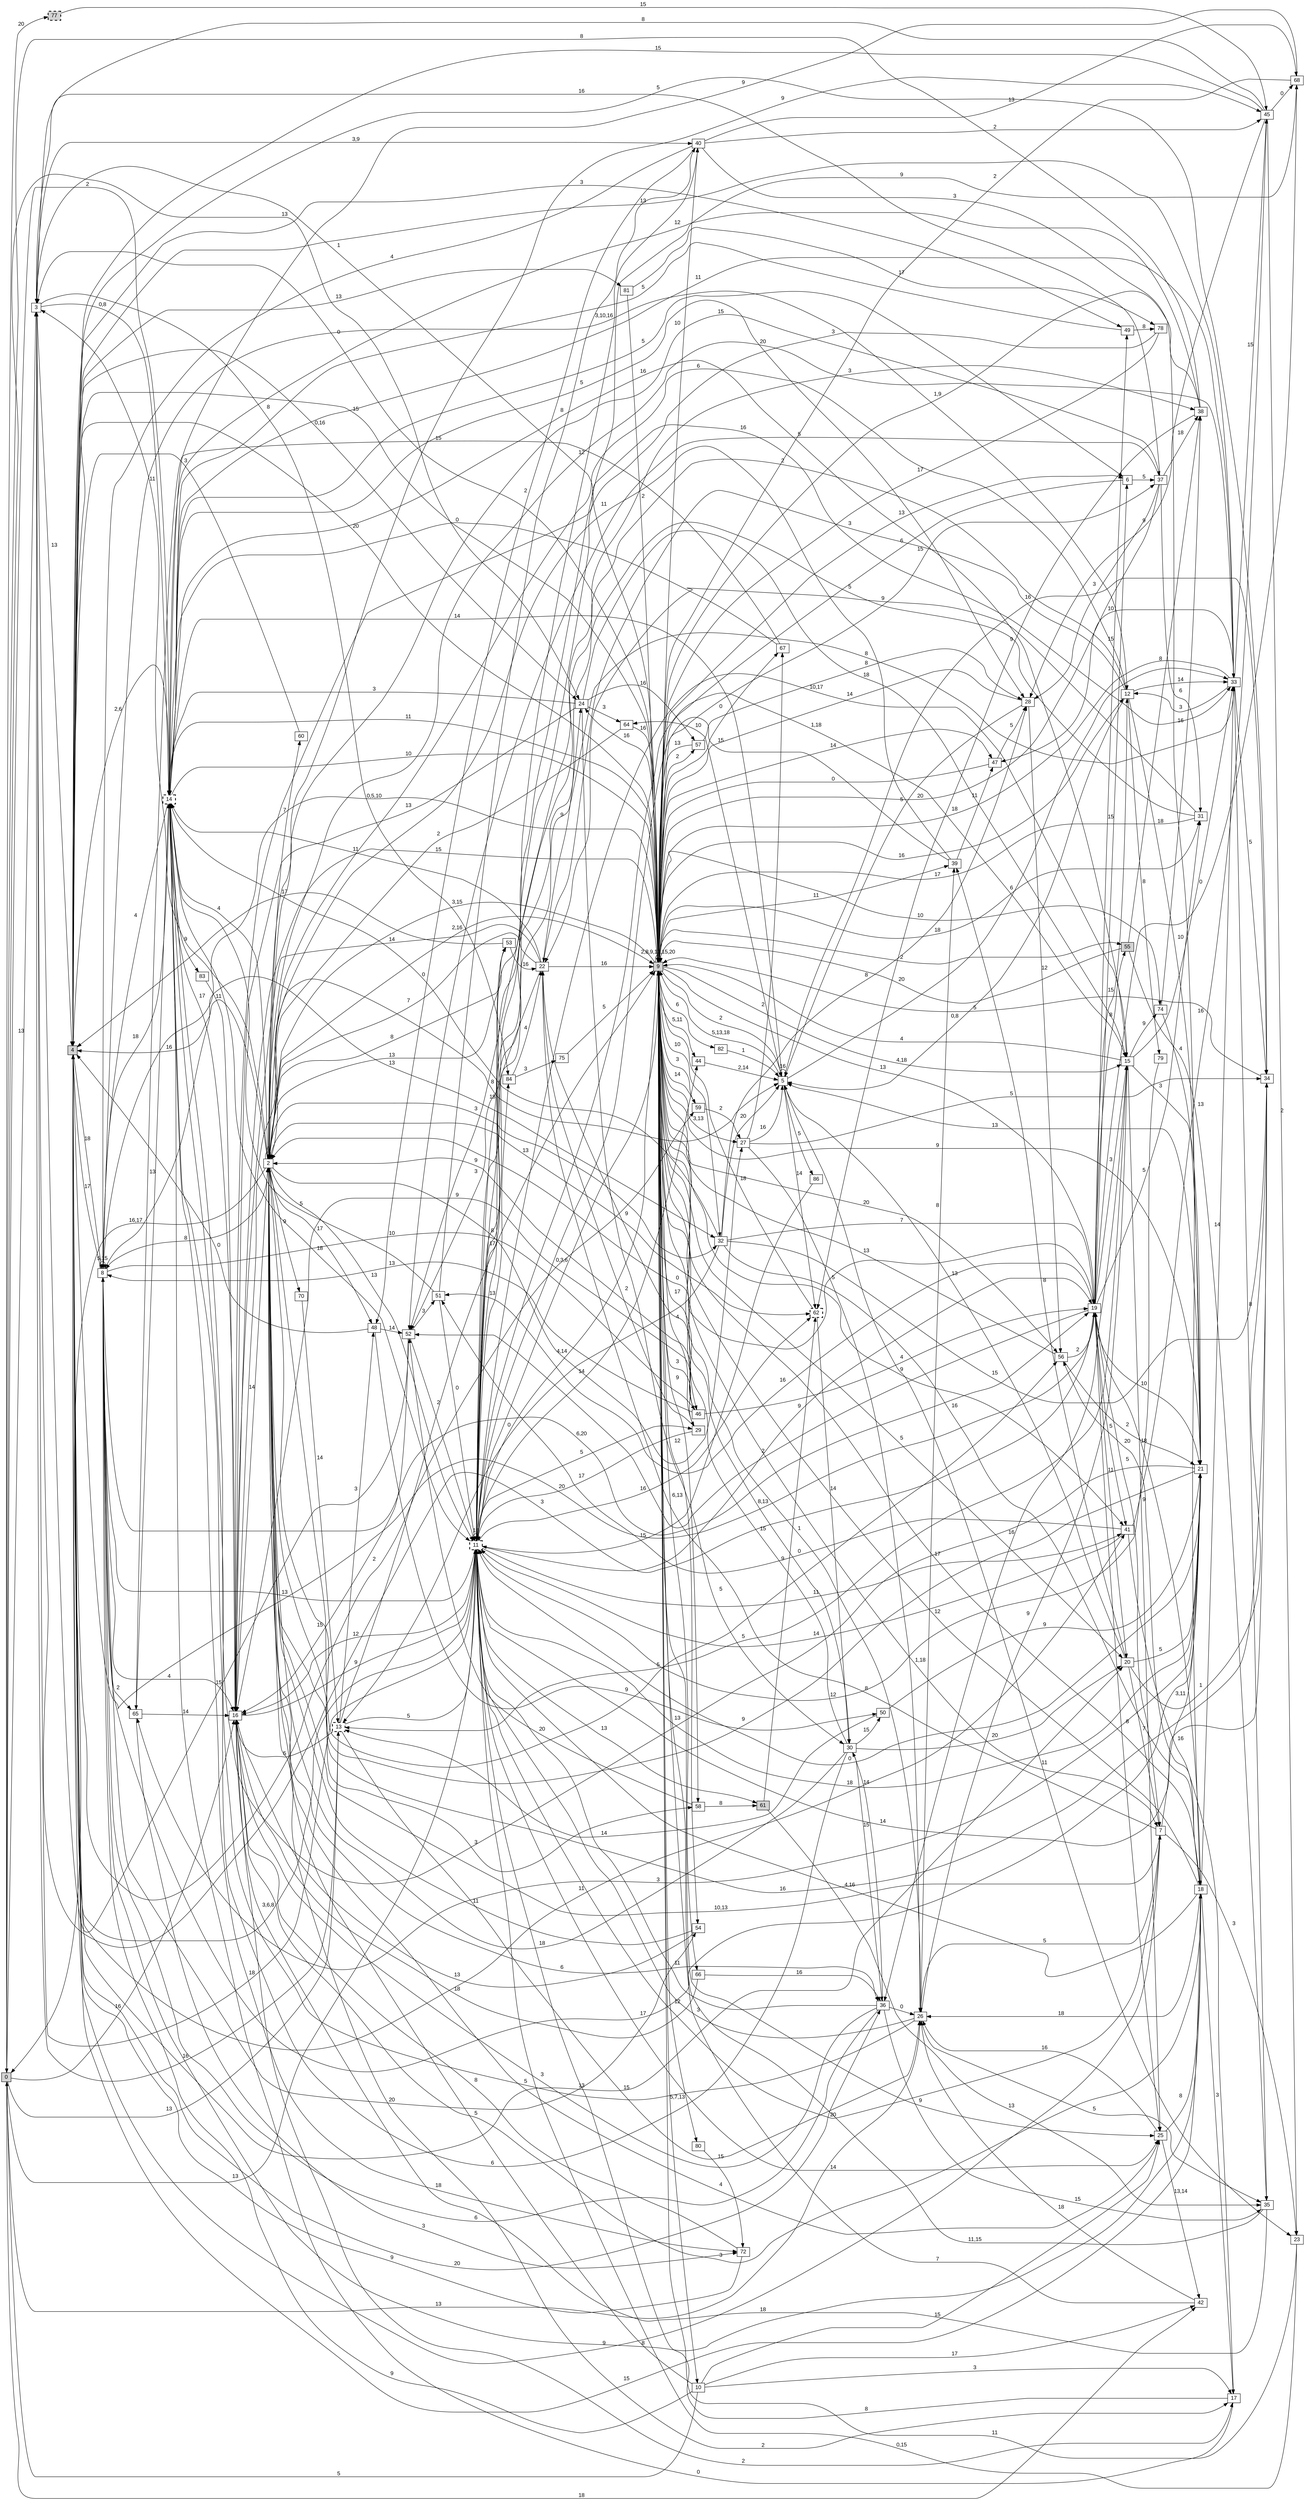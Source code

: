 digraph "NDFA" {
  rankdir=LR
  node [shape=box width=0.1 height=0.1 fontname=Arial]
  edge [fontname=Arial]
/* Estados */
 s0 [label="0" style="filled"] /* I:1 F:0 D:0 */
 s2 [label="2" ] /* I:0 F:0 D:0 */
 s3 [label="3" ] /* I:0 F:0 D:0 */
 s4 [label="4" style="filled"] /* I:1 F:0 D:0 */
 s5 [label="5" ] /* I:0 F:0 D:0 */
 s6 [label="6" ] /* I:0 F:0 D:0 */
 s7 [label="7" ] /* I:0 F:0 D:0 */
 s8 [label="8" ] /* I:0 F:0 D:0 */
 s9 [label="9" style="filled"] /* I:1 F:0 D:0 */
 s10 [label="10" ] /* I:0 F:0 D:0 */
 s11 [label="11" style="bold,dashed"] /* I:0 F:1 D:0 */
 s12 [label="12" ] /* I:0 F:0 D:0 */
 s13 [label="13" style="bold,dashed"] /* I:0 F:1 D:0 */
 s14 [label="14" style="bold,dashed"] /* I:0 F:1 D:0 */
 s15 [label="15" ] /* I:0 F:0 D:0 */
 s16 [label="16" ] /* I:0 F:0 D:0 */
 s17 [label="17" ] /* I:0 F:0 D:0 */
 s18 [label="18" ] /* I:0 F:0 D:0 */
 s19 [label="19" ] /* I:0 F:0 D:0 */
 s20 [label="20" ] /* I:0 F:0 D:0 */
 s21 [label="21" ] /* I:0 F:0 D:0 */
 s22 [label="22" ] /* I:0 F:0 D:0 */
 s23 [label="23" ] /* I:0 F:0 D:0 */
 s24 [label="24" ] /* I:0 F:0 D:0 */
 s25 [label="25" ] /* I:0 F:0 D:0 */
 s26 [label="26" ] /* I:0 F:0 D:0 */
 s27 [label="27" ] /* I:0 F:0 D:0 */
 s28 [label="28" ] /* I:0 F:0 D:0 */
 s29 [label="29" ] /* I:0 F:0 D:0 */
 s30 [label="30" ] /* I:0 F:0 D:0 */
 s31 [label="31" ] /* I:0 F:0 D:0 */
 s32 [label="32" ] /* I:0 F:0 D:0 */
 s33 [label="33" ] /* I:0 F:0 D:0 */
 s34 [label="34" ] /* I:0 F:0 D:0 */
 s35 [label="35" ] /* I:0 F:0 D:0 */
 s36 [label="36" ] /* I:0 F:0 D:0 */
 s37 [label="37" ] /* I:0 F:0 D:0 */
 s38 [label="38" ] /* I:0 F:0 D:0 */
 s39 [label="39" ] /* I:0 F:0 D:0 */
 s40 [label="40" ] /* I:0 F:0 D:0 */
 s41 [label="41" ] /* I:0 F:0 D:0 */
 s42 [label="42" ] /* I:0 F:0 D:0 */
 s44 [label="44" ] /* I:0 F:0 D:0 */
 s45 [label="45" ] /* I:0 F:0 D:0 */
 s46 [label="46" ] /* I:0 F:0 D:0 */
 s47 [label="47" ] /* I:0 F:0 D:0 */
 s48 [label="48" ] /* I:0 F:0 D:0 */
 s49 [label="49" ] /* I:0 F:0 D:0 */
 s50 [label="50" ] /* I:0 F:0 D:0 */
 s51 [label="51" ] /* I:0 F:0 D:0 */
 s52 [label="52" ] /* I:0 F:0 D:0 */
 s53 [label="53" ] /* I:0 F:0 D:0 */
 s54 [label="54" ] /* I:0 F:0 D:0 */
 s55 [label="55" style="filled"] /* I:1 F:0 D:0 */
 s56 [label="56" ] /* I:0 F:0 D:0 */
 s57 [label="57" ] /* I:0 F:0 D:0 */
 s58 [label="58" ] /* I:0 F:0 D:0 */
 s59 [label="59" ] /* I:0 F:0 D:0 */
 s60 [label="60" ] /* I:0 F:0 D:0 */
 s61 [label="61" style="filled"] /* I:1 F:0 D:0 */
 s62 [label="62" style="bold,dashed"] /* I:0 F:1 D:0 */
 s64 [label="64" ] /* I:0 F:0 D:0 */
 s65 [label="65" ] /* I:0 F:0 D:0 */
 s66 [label="66" ] /* I:0 F:0 D:0 */
 s67 [label="67" ] /* I:0 F:0 D:0 */
 s68 [label="68" ] /* I:0 F:0 D:0 */
 s70 [label="70" ] /* I:0 F:0 D:0 */
 s72 [label="72" ] /* I:0 F:0 D:0 */
 s74 [label="74" ] /* I:0 F:0 D:0 */
 s75 [label="75" ] /* I:0 F:0 D:0 */
 s77 [label="77" style="filled,bold,dashed"] /* I:1 F:1 D:0 */
 s78 [label="78" ] /* I:0 F:0 D:0 */
 s79 [label="79" ] /* I:0 F:0 D:0 */
 s80 [label="80" ] /* I:0 F:0 D:0 */
 s81 [label="81" ] /* I:0 F:0 D:0 */
 s82 [label="82" ] /* I:0 F:0 D:0 */
 s83 [label="83" ] /* I:0 F:0 D:0 */
 s84 [label="84" ] /* I:0 F:0 D:0 */
 s86 [label="86" ] /* I:0 F:0 D:0 */
/* Transiciones */
  s0 -> s3 [label="13"]
  s0 -> s11 [label="13"]
  s0 -> s13 [label="13"]
  s0 -> s14 [label="2"]
  s0 -> s16 [label="16"]
  s0 -> s24 [label="13"]
  s0 -> s26 [label="13"]
  s0 -> s42 [label="18"]
  s0 -> s77 [label="20"]
  s2 -> s0 [label="16,17"]
  s2 -> s2 [label="6"]
  s2 -> s3 [label="11"]
  s2 -> s4 [label="16"]
  s2 -> s8 [label="8"]
  s2 -> s9 [label="2,16"]
  s2 -> s11 [label="13"]
  s2 -> s14 [label="4"]
  s2 -> s17 [label="2"]
  s2 -> s27 [label="8"]
  s2 -> s32 [label="3"]
  s2 -> s36 [label="6"]
  s2 -> s37 [label="15"]
  s2 -> s45 [label="9"]
  s2 -> s48 [label="17"]
  s2 -> s53 [label="8"]
  s2 -> s56 [label="5"]
  s2 -> s58 [label="3"]
  s2 -> s60 [label="7"]
  s2 -> s62 [label="13"]
  s2 -> s70 [label="9"]
  s3 -> s4 [label="13"]
  s3 -> s9 [label="1"]
  s3 -> s14 [label="0,8"]
  s3 -> s40 [label="3,9"]
  s3 -> s84 [label="8"]
  s4 -> s8 [label="18"]
  s4 -> s9 [label="15"]
  s4 -> s11 [label="3,6,8"]
  s4 -> s18 [label="15"]
  s4 -> s20 [label="13"]
  s4 -> s24 [label="0,16"]
  s4 -> s33 [label="13"]
  s4 -> s36 [label="20"]
  s4 -> s41 [label="11"]
  s4 -> s49 [label="3"]
  s4 -> s59 [label="2"]
  s4 -> s81 [label="13"]
  s5 -> s5 [label="16"]
  s5 -> s9 [label="5,13,18"]
  s5 -> s14 [label="14"]
  s5 -> s23 [label="11"]
  s5 -> s33 [label="6"]
  s5 -> s34 [label="16"]
  s5 -> s62 [label="14"]
  s5 -> s64 [label="10"]
  s5 -> s86 [label="5"]
  s6 -> s9 [label="6"]
  s6 -> s37 [label="5"]
  s7 -> s2 [label="10,13"]
  s7 -> s4 [label="9"]
  s7 -> s21 [label="3,11"]
  s7 -> s22 [label="8"]
  s7 -> s23 [label="3"]
  s7 -> s26 [label="5"]
  s8 -> s4 [label="17"]
  s8 -> s8 [label="5,15"]
  s8 -> s12 [label="3,10,16"]
  s8 -> s14 [label="18"]
  s8 -> s16 [label="4"]
  s8 -> s18 [label="8"]
  s8 -> s19 [label="6,20"]
  s8 -> s32 [label="13"]
  s8 -> s46 [label="10"]
  s8 -> s54 [label="20"]
  s8 -> s65 [label="2"]
  s9 -> s2 [label="3,15"]
  s9 -> s3 [label="0"]
  s9 -> s4 [label="20"]
  s9 -> s5 [label="2"]
  s9 -> s6 [label="13"]
  s9 -> s7 [label="1,18"]
  s9 -> s8 [label="0,5,10"]
  s9 -> s9 [label="2,8,9,13,15,20"]
  s9 -> s10 [label="5,7,13"]
  s9 -> s11 [label="4,14"]
  s9 -> s12 [label="16"]
  s9 -> s14 [label="11"]
  s9 -> s15 [label="4,18"]
  s9 -> s16 [label="15"]
  s9 -> s18 [label="17"]
  s9 -> s19 [label="13"]
  s9 -> s20 [label="5"]
  s9 -> s24 [label="16"]
  s9 -> s25 [label="9"]
  s9 -> s27 [label="3,13"]
  s9 -> s29 [label="4"]
  s9 -> s30 [label="8,13"]
  s9 -> s31 [label="18"]
  s9 -> s32 [label="10"]
  s9 -> s37 [label="15"]
  s9 -> s39 [label="11"]
  s9 -> s40 [label="10"]
  s9 -> s41 [label="9"]
  s9 -> s44 [label="5,11"]
  s9 -> s46 [label="17"]
  s9 -> s47 [label="14"]
  s9 -> s54 [label="12"]
  s9 -> s55 [label="2"]
  s9 -> s56 [label="20"]
  s9 -> s57 [label="2"]
  s9 -> s58 [label="9"]
  s9 -> s59 [label="14"]
  s9 -> s66 [label="6,13"]
  s9 -> s67 [label="0"]
  s9 -> s74 [label="10"]
  s9 -> s80 [label="12"]
  s9 -> s82 [label="6"]
  s10 -> s0 [label="5"]
  s10 -> s2 [label="5"]
  s10 -> s8 [label="9"]
  s10 -> s17 [label="3"]
  s10 -> s25 [label="15"]
  s10 -> s42 [label="17"]
  s11 -> s3 [label="18"]
  s11 -> s7 [label="20"]
  s11 -> s8 [label="13"]
  s11 -> s9 [label="0,3,6"]
  s11 -> s11 [label="16"]
  s11 -> s15 [label="1,18"]
  s11 -> s16 [label="12"]
  s11 -> s19 [label="9"]
  s11 -> s21 [label="18"]
  s11 -> s25 [label="14"]
  s11 -> s29 [label="5"]
  s11 -> s33 [label="8"]
  s11 -> s38 [label="3"]
  s11 -> s40 [label="12"]
  s11 -> s41 [label="11"]
  s11 -> s44 [label="14"]
  s11 -> s53 [label="18"]
  s11 -> s61 [label="13"]
  s11 -> s62 [label="16"]
  s11 -> s84 [label="13"]
  s12 -> s2 [label="6"]
  s12 -> s5 [label="0,8"]
  s12 -> s21 [label="18"]
  s12 -> s22 [label="3"]
  s12 -> s33 [label="14"]
  s12 -> s52 [label="2"]
  s12 -> s79 [label="8"]
  s13 -> s3 [label="16"]
  s13 -> s9 [label="17"]
  s13 -> s11 [label="5"]
  s13 -> s16 [label="5"]
  s13 -> s26 [label="15"]
  s13 -> s48 [label="3"]
  s14 -> s4 [label="2,6"]
  s14 -> s6 [label="5"]
  s14 -> s8 [label="4"]
  s14 -> s9 [label="10"]
  s14 -> s11 [label="18"]
  s14 -> s15 [label="16"]
  s14 -> s28 [label="5"]
  s14 -> s33 [label="11"]
  s14 -> s72 [label="18"]
  s14 -> s83 [label="9"]
  s15 -> s9 [label="4"]
  s15 -> s11 [label="10,17"]
  s15 -> s13 [label="5"]
  s15 -> s21 [label="3"]
  s15 -> s25 [label="9"]
  s15 -> s33 [label="10"]
  s15 -> s36 [label="16"]
  s15 -> s74 [label="9"]
  s16 -> s2 [label="14"]
  s16 -> s5 [label="8"]
  s16 -> s11 [label="9"]
  s16 -> s14 [label="17"]
  s16 -> s17 [label="2"]
  s16 -> s18 [label="3"]
  s16 -> s33 [label="16"]
  s17 -> s11 [label="8"]
  s17 -> s14 [label="0"]
  s18 -> s9 [label="12"]
  s18 -> s11 [label="4,16"]
  s18 -> s17 [label="3"]
  s18 -> s19 [label="18"]
  s18 -> s26 [label="18"]
  s18 -> s33 [label="14"]
  s18 -> s56 [label="20"]
  s19 -> s2 [label="0"]
  s19 -> s3 [label="3"]
  s19 -> s4 [label="20"]
  s19 -> s6 [label="15"]
  s19 -> s7 [label="5"]
  s19 -> s12 [label="15"]
  s19 -> s15 [label="3"]
  s19 -> s20 [label="11"]
  s19 -> s21 [label="10"]
  s19 -> s25 [label="8"]
  s19 -> s31 [label="5"]
  s19 -> s41 [label="5"]
  s19 -> s49 [label="15"]
  s19 -> s51 [label="16"]
  s19 -> s52 [label="2"]
  s19 -> s55 [label="8"]
  s19 -> s68 [label="0"]
  s20 -> s5 [label="13"]
  s20 -> s7 [label="7"]
  s20 -> s21 [label="5"]
  s20 -> s34 [label="1"]
  s20 -> s39 [label="8"]
  s21 -> s2 [label="9"]
  s21 -> s5 [label="13"]
  s21 -> s8 [label="17"]
  s21 -> s9 [label="9"]
  s21 -> s11 [label="0"]
  s21 -> s14 [label="13"]
  s21 -> s65 [label="3"]
  s22 -> s2 [label="7"]
  s22 -> s9 [label="16"]
  s22 -> s14 [label="11"]
  s22 -> s16 [label="14"]
  s22 -> s24 [label="9"]
  s22 -> s52 [label="3"]
  s23 -> s9 [label="11"]
  s23 -> s11 [label="0,15"]
  s24 -> s14 [label="3"]
  s24 -> s15 [label="18"]
  s24 -> s16 [label="13"]
  s24 -> s30 [label="5"]
  s24 -> s57 [label="16"]
  s24 -> s64 [label="3"]
  s25 -> s2 [label="4"]
  s25 -> s18 [label="8"]
  s25 -> s26 [label="16"]
  s25 -> s42 [label="13,14"]
  s26 -> s9 [label="1"]
  s26 -> s11 [label="3"]
  s26 -> s14 [label="5"]
  s26 -> s15 [label="9"]
  s26 -> s35 [label="5"]
  s26 -> s39 [label="8"]
  s27 -> s5 [label="16"]
  s27 -> s26 [label="5"]
  s27 -> s34 [label="5"]
  s27 -> s67 [label="2"]
  s28 -> s5 [label="5"]
  s28 -> s9 [label="14"]
  s28 -> s56 [label="12"]
  s29 -> s9 [label="3"]
  s29 -> s11 [label="17"]
  s29 -> s22 [label="2"]
  s30 -> s2 [label="18"]
  s30 -> s9 [label="15"]
  s30 -> s14 [label="6"]
  s30 -> s20 [label="20"]
  s30 -> s36 [label="15"]
  s30 -> s50 [label="15"]
  s31 -> s9 [label="17"]
  s31 -> s11 [label="5"]
  s31 -> s22 [label="9"]
  s32 -> s5 [label="20"]
  s32 -> s13 [label="0"]
  s32 -> s14 [label="0"]
  s32 -> s18 [label="16"]
  s32 -> s19 [label="7"]
  s32 -> s28 [label="8"]
  s32 -> s34 [label="15"]
  s33 -> s2 [label="20"]
  s33 -> s9 [label="18"]
  s33 -> s12 [label="3"]
  s33 -> s34 [label="5"]
  s33 -> s35 [label="8"]
  s33 -> s45 [label="15"]
  s33 -> s47 [label="10"]
  s34 -> s2 [label="16"]
  s34 -> s4 [label="5"]
  s34 -> s9 [label="5"]
  s34 -> s11 [label="14"]
  s35 -> s9 [label="11,15"]
  s35 -> s16 [label="18"]
  s36 -> s8 [label="6"]
  s36 -> s11 [label="11"]
  s36 -> s16 [label="3"]
  s36 -> s26 [label="0"]
  s36 -> s30 [label="14"]
  s36 -> s35 [label="15"]
  s37 -> s3 [label="16"]
  s37 -> s9 [label="20"]
  s37 -> s28 [label="3"]
  s37 -> s31 [label="6"]
  s37 -> s38 [label="18"]
  s37 -> s52 [label="5"]
  s38 -> s0 [label="8"]
  s38 -> s9 [label="1,9"]
  s38 -> s14 [label="12"]
  s38 -> s62 [label="9"]
  s39 -> s2 [label="11"]
  s39 -> s11 [label="15"]
  s39 -> s47 [label="11"]
  s40 -> s8 [label="4"]
  s40 -> s18 [label="3"]
  s40 -> s45 [label="2"]
  s40 -> s48 [label="2"]
  s40 -> s68 [label="13"]
  s41 -> s11 [label="14"]
  s41 -> s17 [label="16"]
  s41 -> s45 [label="16"]
  s41 -> s51 [label="0"]
  s42 -> s9 [label="7"]
  s42 -> s26 [label="18"]
  s44 -> s5 [label="2,14"]
  s45 -> s3 [label="8"]
  s45 -> s4 [label="15"]
  s45 -> s23 [label="2"]
  s45 -> s28 [label="9"]
  s45 -> s68 [label="0"]
  s46 -> s2 [label="9"]
  s46 -> s8 [label="13"]
  s46 -> s16 [label="9"]
  s46 -> s19 [label="4"]
  s46 -> s22 [label="9"]
  s47 -> s9 [label="0"]
  s47 -> s28 [label="5"]
  s48 -> s4 [label="0"]
  s48 -> s50 [label="9"]
  s48 -> s52 [label="14"]
  s49 -> s14 [label="5"]
  s49 -> s78 [label="8"]
  s50 -> s13 [label="14"]
  s50 -> s21 [label="9"]
  s51 -> s11 [label="0"]
  s51 -> s14 [label="5"]
  s51 -> s40 [label="8"]
  s52 -> s3 [label="15"]
  s52 -> s11 [label="2"]
  s52 -> s16 [label="15"]
  s52 -> s51 [label="3"]
  s53 -> s2 [label="13"]
  s53 -> s4 [label="17"]
  s53 -> s22 [label="16"]
  s54 -> s2 [label="11"]
  s54 -> s16 [label="13"]
  s55 -> s9 [label="20"]
  s55 -> s35 [label="13"]
  s55 -> s38 [label="8"]
  s56 -> s9 [label="13"]
  s56 -> s19 [label="2"]
  s56 -> s21 [label="2"]
  s57 -> s9 [label="13"]
  s57 -> s28 [label="8"]
  s58 -> s52 [label="20"]
  s58 -> s61 [label="8"]
  s59 -> s9 [label="3"]
  s59 -> s27 [label="2"]
  s60 -> s4 [label="3"]
  s61 -> s35 [label="13"]
  s61 -> s62 [label="9"]
  s62 -> s9 [label="18"]
  s62 -> s30 [label="14"]
  s64 -> s2 [label="2"]
  s64 -> s9 [label="16"]
  s65 -> s14 [label="13"]
  s65 -> s16 [label="14"]
  s65 -> s72 [label="3"]
  s66 -> s16 [label="18"]
  s66 -> s36 [label="16"]
  s67 -> s14 [label="0"]
  s67 -> s65 [label="15"]
  s68 -> s9 [label="2"]
  s68 -> s11 [label="9"]
  s68 -> s14 [label="9"]
  s70 -> s13 [label="14"]
  s72 -> s4 [label="9"]
  s72 -> s16 [label="8"]
  s74 -> s21 [label="4"]
  s74 -> s38 [label="16"]
  s75 -> s9 [label="5"]
  s77 -> s45 [label="15"]
  s78 -> s9 [label="17"]
  s78 -> s11 [label="3"]
  s79 -> s11 [label="12"]
  s80 -> s72 [label="15"]
  s81 -> s9 [label="2"]
  s81 -> s78 [label="17"]
  s82 -> s5 [label="1"]
  s83 -> s16 [label="11"]
  s84 -> s22 [label="4"]
  s84 -> s75 [label="3"]
  s86 -> s11 [label="15"]
}

